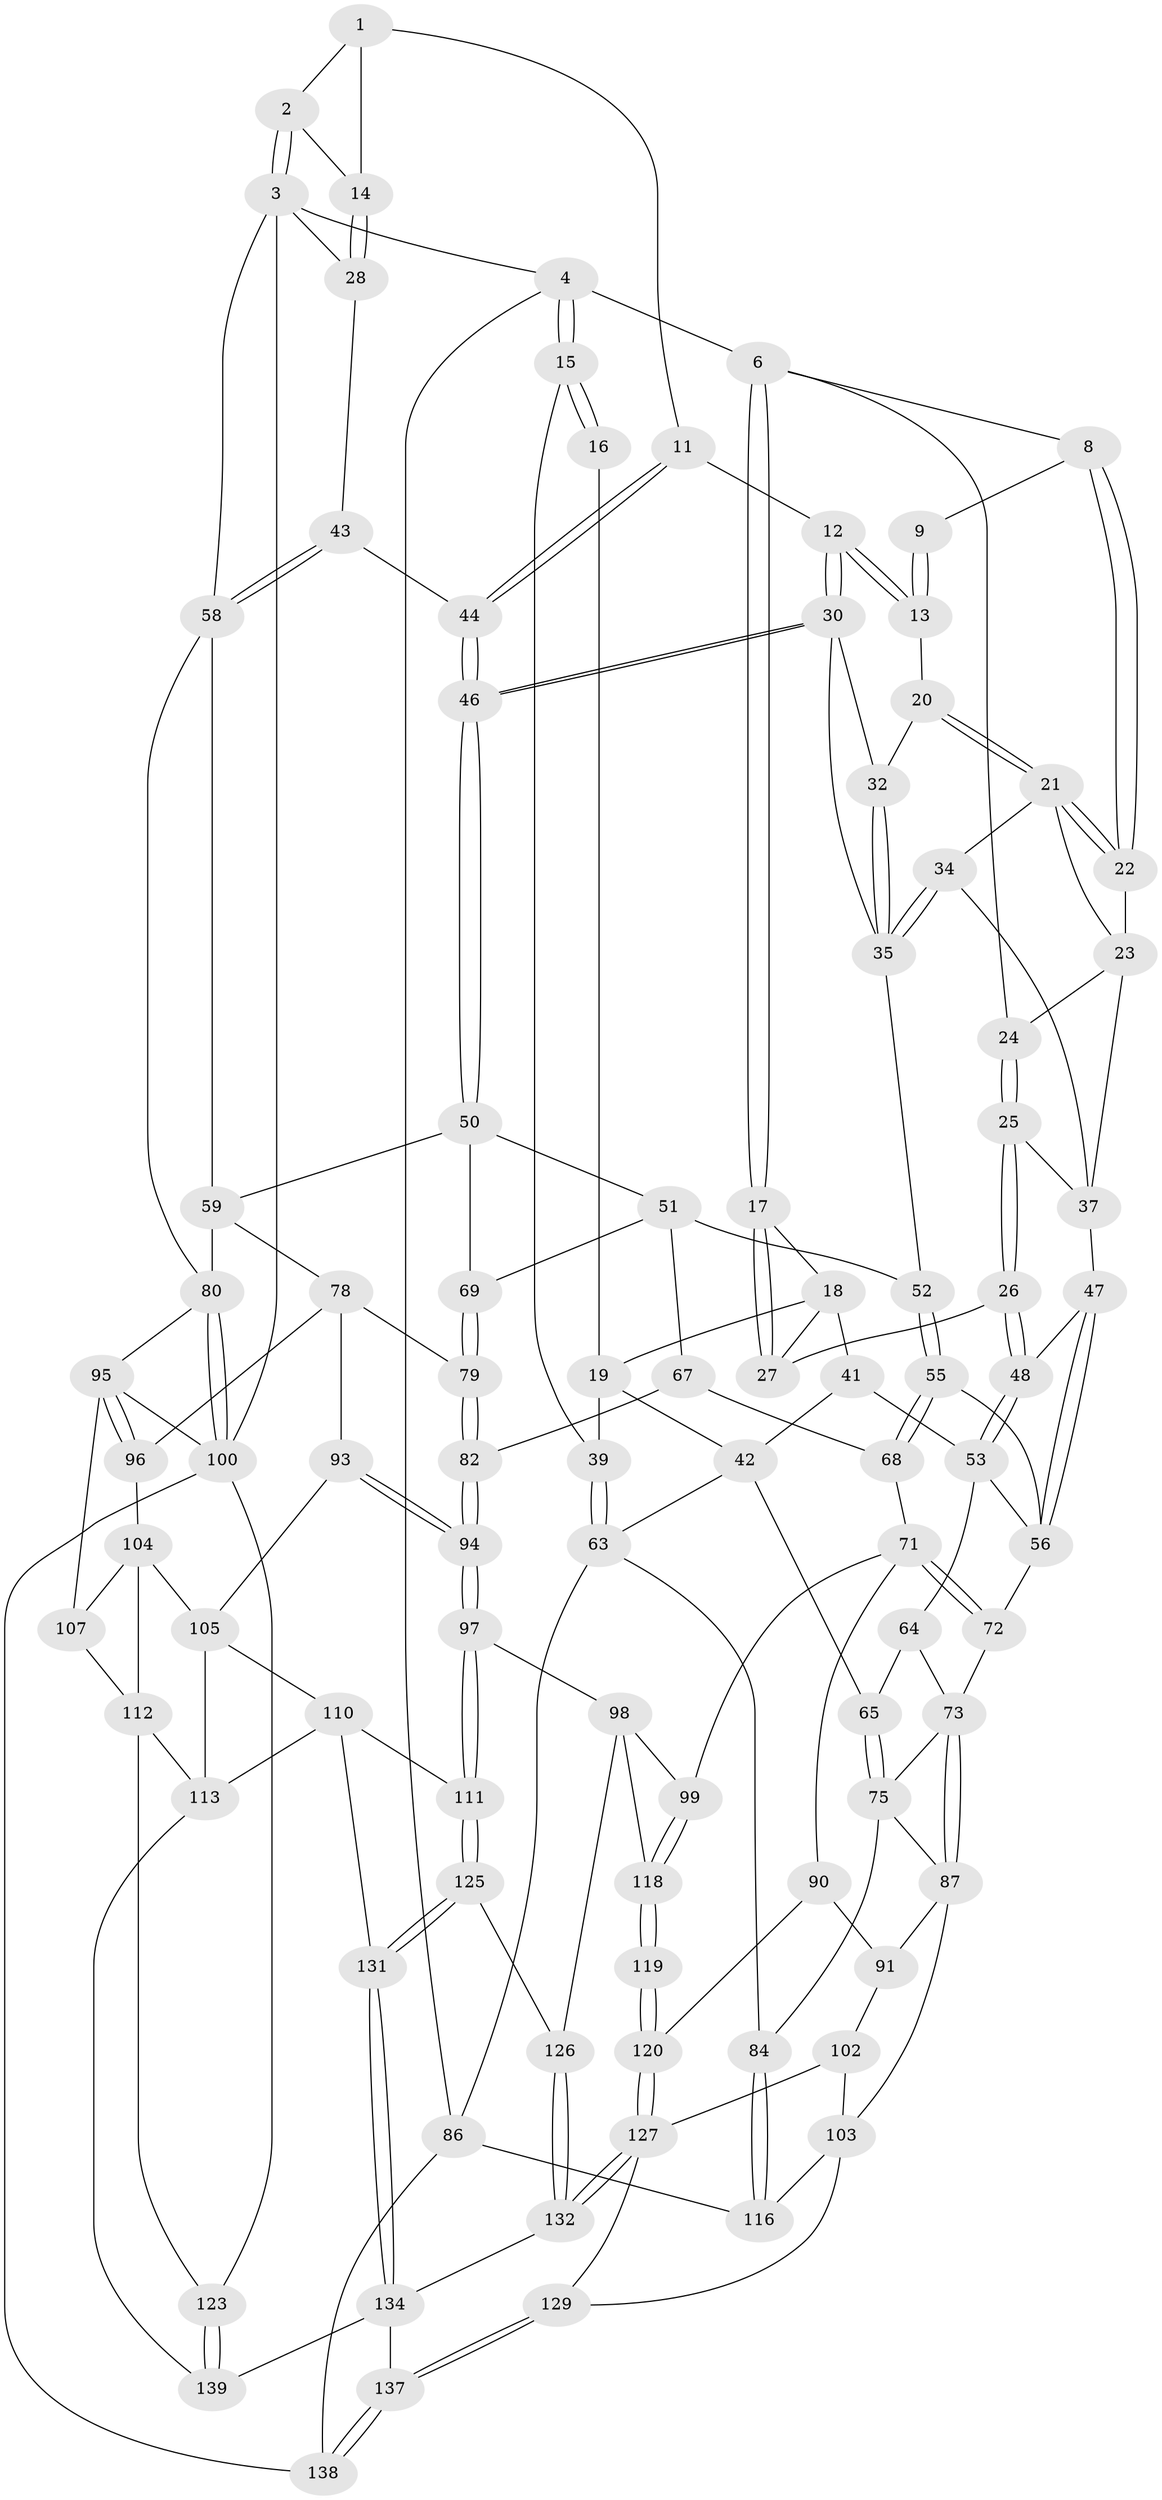 // original degree distribution, {3: 0.02158273381294964, 4: 0.2158273381294964, 6: 0.20863309352517986, 5: 0.5539568345323741}
// Generated by graph-tools (version 1.1) at 2025/11/02/27/25 16:11:55]
// undirected, 97 vertices, 214 edges
graph export_dot {
graph [start="1"]
  node [color=gray90,style=filled];
  1 [pos="+0.8135737157995492+0",super="+10"];
  2 [pos="+0.8780803965272822+0"];
  3 [pos="+1+0",super="+29"];
  4 [pos="+0+0",super="+5"];
  6 [pos="+0.41046680078761466+0",super="+7"];
  8 [pos="+0.44372929064765104+0"];
  9 [pos="+0.744541372493984+0"];
  11 [pos="+0.8267802230673613+0.08240227008466938"];
  12 [pos="+0.6770378309765169+0.11736815523719392"];
  13 [pos="+0.6568962066461311+0.10861298655323967"];
  14 [pos="+0.9857017242302549+0.103142717049055"];
  15 [pos="+0+0.09304449472362447"];
  16 [pos="+0.16096930508851298+0.04321587994890987"];
  17 [pos="+0.36332277966000526+0.06944502839856725"];
  18 [pos="+0.21605235700450584+0.12953122587232874",super="+40"];
  19 [pos="+0.16871505956518526+0.1098902997380554",super="+38"];
  20 [pos="+0.6547891650203825+0.10914415385976885"];
  21 [pos="+0.5774007711470457+0.10313767744760184",super="+33"];
  22 [pos="+0.5671432310608774+0.09117149385062044"];
  23 [pos="+0.4951706995825915+0.1460124407709177",super="+36"];
  24 [pos="+0.48727454929960573+0.11322828171973497"];
  25 [pos="+0.4530460098077105+0.16802491219823482"];
  26 [pos="+0.41895348978749664+0.17554495374043347"];
  27 [pos="+0.3752398050822062+0.14596619171643038"];
  28 [pos="+1+0.19368822787589526"];
  30 [pos="+0.7018617844982826+0.18655743258787003",super="+31"];
  32 [pos="+0.648918468086585+0.13816611265593617"];
  34 [pos="+0.5767162000536252+0.207795302976849"];
  35 [pos="+0.5907620348197056+0.21597760816691144",super="+49"];
  37 [pos="+0.4787409358177197+0.16261233960782212",super="+45"];
  39 [pos="+0+0.21946000293320045"];
  41 [pos="+0.26714758439506875+0.2861096272733063"];
  42 [pos="+0.22817361557710047+0.28834496158377243",super="+62"];
  43 [pos="+0.8942560353664909+0.24348131596884218"];
  44 [pos="+0.8377859809564973+0.2375586795130333"];
  46 [pos="+0.8361129020144809+0.2390691706734192"];
  47 [pos="+0.48894920946647596+0.26728628742395627"];
  48 [pos="+0.46428411813886805+0.26154409882136137"];
  50 [pos="+0.8005751093901678+0.2992735713175161",super="+60"];
  51 [pos="+0.7165170881905052+0.3332321366311075",super="+66"];
  52 [pos="+0.6476096360861896+0.32036446626214676"];
  53 [pos="+0.34773050663960997+0.36664243545623576",super="+54"];
  55 [pos="+0.560099630324034+0.3761405026389492"];
  56 [pos="+0.558056101984788+0.3758085785204652",super="+57"];
  58 [pos="+1+0.4470374555348932",super="+61"];
  59 [pos="+0.8872125646793578+0.4623171411737986",super="+77"];
  63 [pos="+0+0.3990524163041608",super="+85"];
  64 [pos="+0.2433373074408464+0.4314824218522776"];
  65 [pos="+0.11378257675434729+0.45285101758339824"];
  67 [pos="+0.6816058799535134+0.4874854397318227",super="+76"];
  68 [pos="+0.5906698989584626+0.4496798679440123",super="+70"];
  69 [pos="+0.7125562362982745+0.4915561021372741"];
  71 [pos="+0.4669832019396641+0.5989293414221061",super="+89"];
  72 [pos="+0.40202929937962456+0.5446004999849564"];
  73 [pos="+0.3750398164178644+0.5539518362915915",super="+74"];
  75 [pos="+0.18136284219057708+0.5412365367630052",super="+83"];
  78 [pos="+0.8053168620388003+0.5980799735139175",super="+92"];
  79 [pos="+0.7375280841474495+0.5588676587652849"];
  80 [pos="+1+0.6298463140622407",super="+81"];
  82 [pos="+0.6241333094586246+0.6502061406722578"];
  84 [pos="+0.03847631761089217+0.6875327398268922"];
  86 [pos="+0+0.8034209138288603",super="+133"];
  87 [pos="+0.2550427128117201+0.6711194016255658",super="+88"];
  90 [pos="+0.3983007522761111+0.735372257399054",super="+114"];
  91 [pos="+0.29587199986454+0.7130529958640737",super="+101"];
  93 [pos="+0.7131803506949134+0.7086363699128055"];
  94 [pos="+0.6520771064236044+0.7119039633818733"];
  95 [pos="+0.907524473333369+0.7271181053791942",super="+106"];
  96 [pos="+0.8663448226749746+0.7115228931575628"];
  97 [pos="+0.6289558000831504+0.7736893707944374"];
  98 [pos="+0.5458062860775823+0.7698447526319907",super="+121"];
  99 [pos="+0.44798707509247143+0.7309560852139348"];
  100 [pos="+1+1",super="+117"];
  102 [pos="+0.22304797566806753+0.8446354038086556"];
  103 [pos="+0.21028249318805894+0.8407854278402636",super="+115"];
  104 [pos="+0.8115921630044699+0.7362694735399642",super="+108"];
  105 [pos="+0.777921133259443+0.7467716055142343",super="+109"];
  107 [pos="+0.9025027690360207+0.7516219420439106"];
  110 [pos="+0.6672483598598842+0.848333822111605",super="+130"];
  111 [pos="+0.6352123563859435+0.7999991467758741"];
  112 [pos="+0.7934770201744469+0.8790616305911573",super="+124"];
  113 [pos="+0.7715141523401313+0.8733305257712168",super="+136"];
  116 [pos="+0.12475703364411479+0.8859547022647647"];
  118 [pos="+0.44463402228487636+0.7848717824709773",super="+122"];
  119 [pos="+0.36225307557544983+0.8786938170756984"];
  120 [pos="+0.3558635137596589+0.8849588324617376"];
  123 [pos="+1+1"];
  125 [pos="+0.515103169981476+0.8870865927806609"];
  126 [pos="+0.5027473525090193+0.8811340698422151"];
  127 [pos="+0.37443700394214147+0.9496397184728129",super="+128"];
  129 [pos="+0.21370144946802203+1"];
  131 [pos="+0.5403640088898425+0.9240958564904566"];
  132 [pos="+0.3766042678924247+0.9538570876233512"];
  134 [pos="+0.5547066046150209+1",super="+135"];
  137 [pos="+0.24549081160603733+1"];
  138 [pos="+0.11260754534189647+1"];
  139 [pos="+0.6434359400738087+1"];
  1 -- 2;
  1 -- 11;
  1 -- 14;
  2 -- 3;
  2 -- 3;
  2 -- 14;
  3 -- 4;
  3 -- 100;
  3 -- 58;
  3 -- 28;
  4 -- 15;
  4 -- 15;
  4 -- 86;
  4 -- 6;
  6 -- 17;
  6 -- 17;
  6 -- 8;
  6 -- 24;
  8 -- 9;
  8 -- 22;
  8 -- 22;
  9 -- 13;
  9 -- 13;
  11 -- 12;
  11 -- 44;
  11 -- 44;
  12 -- 13;
  12 -- 13;
  12 -- 30;
  12 -- 30;
  13 -- 20;
  14 -- 28;
  14 -- 28;
  15 -- 16;
  15 -- 16;
  15 -- 39;
  16 -- 19;
  17 -- 18;
  17 -- 27;
  17 -- 27;
  18 -- 19;
  18 -- 41;
  18 -- 27;
  19 -- 42;
  19 -- 39;
  20 -- 21;
  20 -- 21;
  20 -- 32;
  21 -- 22;
  21 -- 22;
  21 -- 34;
  21 -- 23;
  22 -- 23;
  23 -- 24;
  23 -- 37;
  24 -- 25;
  24 -- 25;
  25 -- 26;
  25 -- 26;
  25 -- 37;
  26 -- 27;
  26 -- 48;
  26 -- 48;
  28 -- 43;
  30 -- 46;
  30 -- 46;
  30 -- 32;
  30 -- 35;
  32 -- 35;
  32 -- 35;
  34 -- 35;
  34 -- 35;
  34 -- 37;
  35 -- 52;
  37 -- 47;
  39 -- 63;
  39 -- 63;
  41 -- 42;
  41 -- 53;
  42 -- 65;
  42 -- 63;
  43 -- 44;
  43 -- 58;
  43 -- 58;
  44 -- 46;
  44 -- 46;
  46 -- 50;
  46 -- 50;
  47 -- 48;
  47 -- 56;
  47 -- 56;
  48 -- 53;
  48 -- 53;
  50 -- 51;
  50 -- 59;
  50 -- 69;
  51 -- 52;
  51 -- 67;
  51 -- 69;
  52 -- 55;
  52 -- 55;
  53 -- 56;
  53 -- 64;
  55 -- 56;
  55 -- 68;
  55 -- 68;
  56 -- 72;
  58 -- 59;
  58 -- 80;
  59 -- 80;
  59 -- 78;
  63 -- 84;
  63 -- 86;
  64 -- 65;
  64 -- 73;
  65 -- 75;
  65 -- 75;
  67 -- 68 [weight=2];
  67 -- 82;
  68 -- 71;
  69 -- 79;
  69 -- 79;
  71 -- 72;
  71 -- 72;
  71 -- 90;
  71 -- 99;
  72 -- 73;
  73 -- 87;
  73 -- 87;
  73 -- 75;
  75 -- 84;
  75 -- 87;
  78 -- 79;
  78 -- 96;
  78 -- 93;
  79 -- 82;
  79 -- 82;
  80 -- 100;
  80 -- 100;
  80 -- 95;
  82 -- 94;
  82 -- 94;
  84 -- 116;
  84 -- 116;
  86 -- 138 [weight=2];
  86 -- 116;
  87 -- 91;
  87 -- 103;
  90 -- 91 [weight=2];
  90 -- 120;
  91 -- 102;
  93 -- 94;
  93 -- 94;
  93 -- 105;
  94 -- 97;
  94 -- 97;
  95 -- 96;
  95 -- 96;
  95 -- 107;
  95 -- 100;
  96 -- 104;
  97 -- 98;
  97 -- 111;
  97 -- 111;
  98 -- 99;
  98 -- 126;
  98 -- 118;
  99 -- 118;
  99 -- 118;
  100 -- 138;
  100 -- 123;
  102 -- 103;
  102 -- 127;
  103 -- 129;
  103 -- 116;
  104 -- 105;
  104 -- 107;
  104 -- 112;
  105 -- 110;
  105 -- 113;
  107 -- 112;
  110 -- 111;
  110 -- 113;
  110 -- 131;
  111 -- 125;
  111 -- 125;
  112 -- 113;
  112 -- 123;
  113 -- 139;
  118 -- 119 [weight=2];
  118 -- 119;
  119 -- 120;
  119 -- 120;
  120 -- 127;
  120 -- 127;
  123 -- 139;
  123 -- 139;
  125 -- 126;
  125 -- 131;
  125 -- 131;
  126 -- 132;
  126 -- 132;
  127 -- 132;
  127 -- 132;
  127 -- 129;
  129 -- 137;
  129 -- 137;
  131 -- 134;
  131 -- 134;
  132 -- 134;
  134 -- 139;
  134 -- 137;
  137 -- 138;
  137 -- 138;
}

